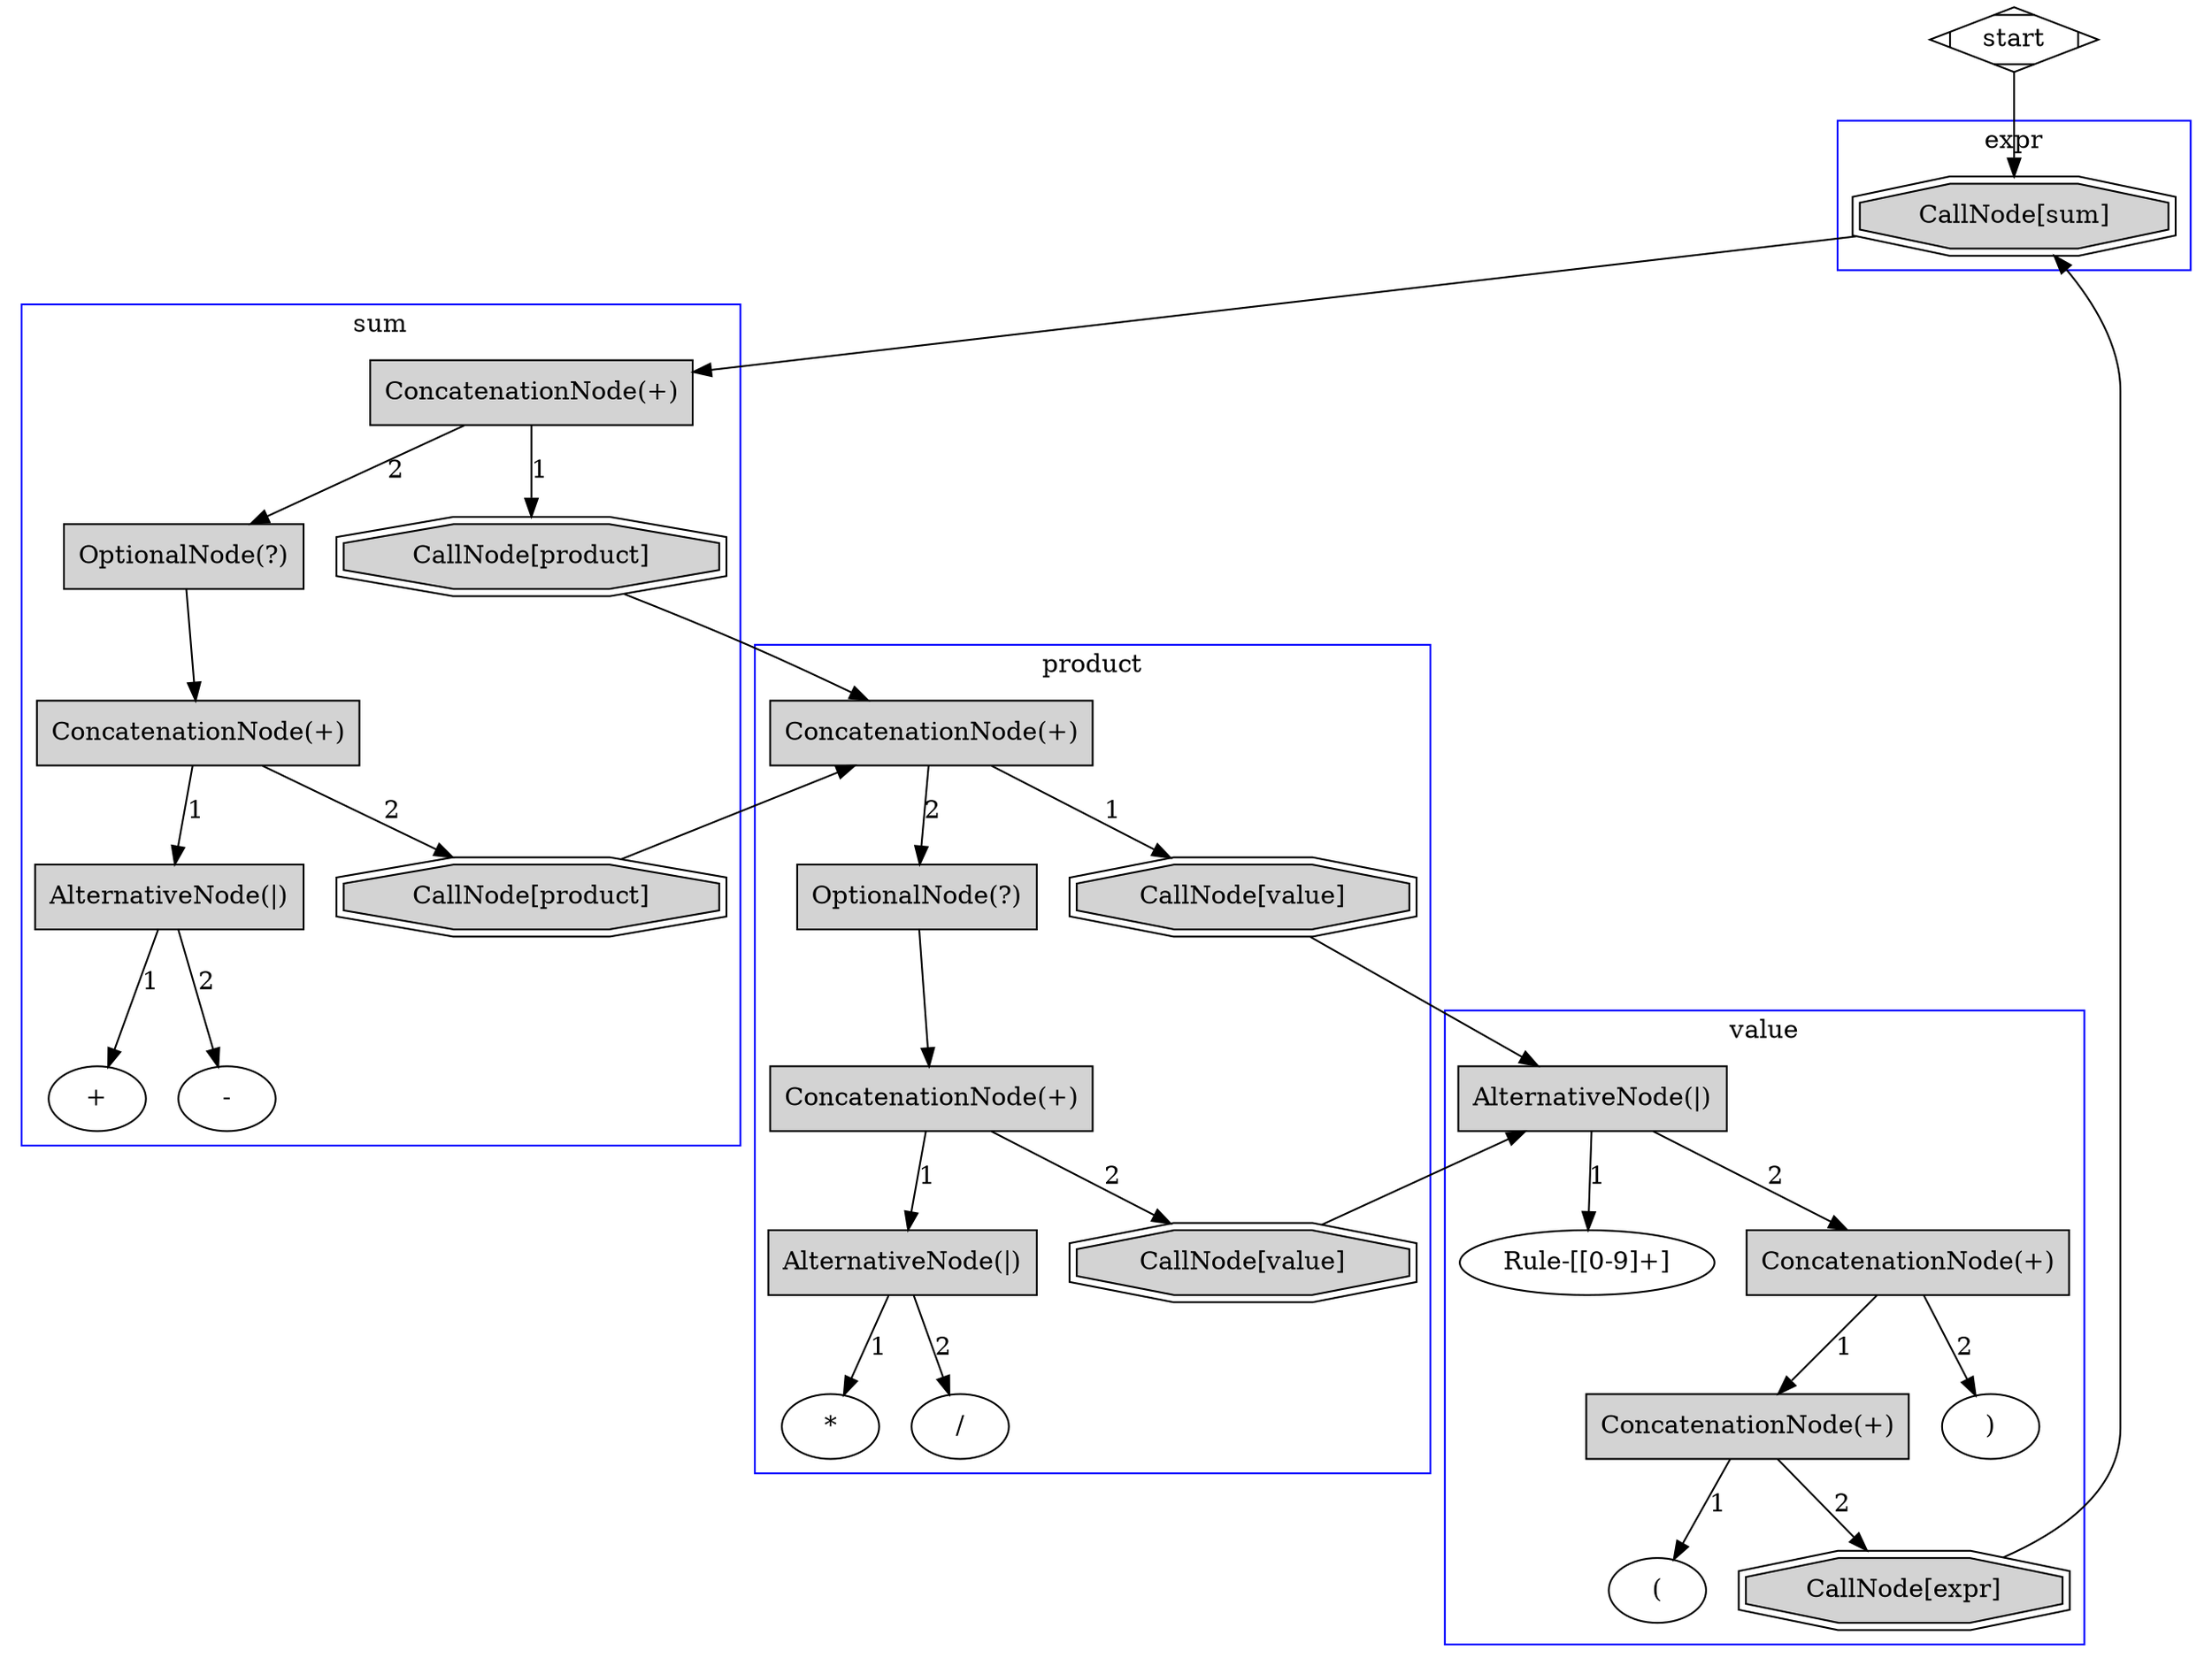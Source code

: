 digraph ParserMap {
	subgraph cluster_value{
		label="value";
		color=blue;
		nodesep=1;
		node [style=filled, nodesep=0.8];
	
		nc3eb00e8ea4d43e8a30dce9c97d55a26 [label="Rule-[[0-9]+]", shape=oval, style=default];
		n676226a1bde74432b01bbef2626f9ba2 [label="(", shape=oval, style=default];
		na9528bf30d5049b4ad7d6ec396623f70 [label="CallNode[expr]", shape=doubleoctagon, style=filled];
		na205d4b89ccc41338bd87260248576cf [label="ConcatenationNode(+)", shape=box, style=filled];
		n048dae121d1e425ebcbca1c141ffab67 [label=")", shape=oval, style=default];
		nd43864d960cd4384a293f7887f760de9 [label="ConcatenationNode(+)", shape=box, style=filled];
		nd6d1d94b1074416d812427707b57c84e [label="AlternativeNode(|)", shape=box, style=filled];
	
		na205d4b89ccc41338bd87260248576cf -> n676226a1bde74432b01bbef2626f9ba2 [label="1",];
		na205d4b89ccc41338bd87260248576cf -> na9528bf30d5049b4ad7d6ec396623f70 [label="2",];
		nd43864d960cd4384a293f7887f760de9 -> na205d4b89ccc41338bd87260248576cf [label="1",];
		nd43864d960cd4384a293f7887f760de9 -> n048dae121d1e425ebcbca1c141ffab67 [label="2",];
		nd6d1d94b1074416d812427707b57c84e -> nc3eb00e8ea4d43e8a30dce9c97d55a26 [label="1",];
		nd6d1d94b1074416d812427707b57c84e -> nd43864d960cd4384a293f7887f760de9 [label="2",];
	}

	subgraph cluster_product{
		label="product";
		color=blue;
		nodesep=1;
		node [style=filled,nodesep=0.8];
	
		nf20d1093365f4959a39f5be1d9752474 [label="CallNode[value]", shape=doubleoctagon, style=filled];
		n7debcee2d55843c3b766f9ed45754f32 [label="*", shape=oval, style=default];
		n252239f549fc4d489827fd0c0b4fa67d [label="/", shape=oval, style=default];
		n3e947e2a5a2d43ae91042b810a4c9f93 [label="AlternativeNode(|)", shape=box, style=filled];
		n6760f97217fa4525a6c6a625010aeb1f [label="CallNode[value]", shape=doubleoctagon, style=filled];
		n29e855c52cca4bae97bd8e36d7ee81cc [label="ConcatenationNode(+)", shape=box, style=filled];
		n79f6c47522c84664bfaa43de821e07e0 [label="OptionalNode(?)", shape=box, style=filled];
		n516795a1fd8f474aba2b7e5a9e475330 [label="ConcatenationNode(+)", shape=box, style=filled];
	
		n3e947e2a5a2d43ae91042b810a4c9f93 -> n7debcee2d55843c3b766f9ed45754f32 [label="1",];
		n3e947e2a5a2d43ae91042b810a4c9f93 -> n252239f549fc4d489827fd0c0b4fa67d [label="2",];
		n29e855c52cca4bae97bd8e36d7ee81cc -> n3e947e2a5a2d43ae91042b810a4c9f93 [label="1",];
		n29e855c52cca4bae97bd8e36d7ee81cc -> n6760f97217fa4525a6c6a625010aeb1f [label="2",];
		n79f6c47522c84664bfaa43de821e07e0 -> n29e855c52cca4bae97bd8e36d7ee81cc;
		n516795a1fd8f474aba2b7e5a9e475330 -> nf20d1093365f4959a39f5be1d9752474 [label="1",];
		n516795a1fd8f474aba2b7e5a9e475330 -> n79f6c47522c84664bfaa43de821e07e0 [label="2",];
	}

	subgraph cluster_sum{
		label="sum";
		color=blue;
		nodesep=1;
		node [style=filled,nodesep=0.8];
		
		n3a948396fbf94420af9b26b58e3d315a [label="CallNode[product]", shape=doubleoctagon, style=filled];
		nc00c7725d25245c38860a1ad901b9241 [label="+", shape=oval, style=default];
		nb0feac0f119c45ffab4dbb0da34ff318 [label="-", shape=oval, style=default];
		n685f5cada9ec4b9d95773dd54d84d647 [label="AlternativeNode(|)", shape=box, style=filled];
		nbb04cbae5bff44ab910567ec08edcfd0 [label="CallNode[product]", shape=doubleoctagon, style=filled];
		nb941a8fc42d24d71b665cc35fa33cfa0 [label="ConcatenationNode(+)", shape=box, style=filled];
		na3a525ae31bc462f83caabb4834936dd [label="OptionalNode(?)", shape=box, style=filled];
		n5617c4862b9f49d4ad67d0299d248d08 [label="ConcatenationNode(+)", shape=box, style=filled];
		
		n685f5cada9ec4b9d95773dd54d84d647 -> nc00c7725d25245c38860a1ad901b9241 [label="1",];
		n685f5cada9ec4b9d95773dd54d84d647 -> nb0feac0f119c45ffab4dbb0da34ff318 [label="2",];
		nb941a8fc42d24d71b665cc35fa33cfa0 -> n685f5cada9ec4b9d95773dd54d84d647 [label="1",];
		nb941a8fc42d24d71b665cc35fa33cfa0 -> nbb04cbae5bff44ab910567ec08edcfd0 [label="2",];
		na3a525ae31bc462f83caabb4834936dd -> nb941a8fc42d24d71b665cc35fa33cfa0;
		n5617c4862b9f49d4ad67d0299d248d08 -> n3a948396fbf94420af9b26b58e3d315a [label="1",];
		n5617c4862b9f49d4ad67d0299d248d08 -> na3a525ae31bc462f83caabb4834936dd [label="2",];
	}

	subgraph cluster_expr{
		label="expr";
		color=blue;
		nodesep=1;
		node [style=filled,nodesep=0.8];
		
		n21070f8dc2c34ebd9e9a9f16657c92df [label="CallNode[sum]", shape=doubleoctagon, style=filled];
	}


	// Call links between rules
	na9528bf30d5049b4ad7d6ec396623f70 -> n21070f8dc2c34ebd9e9a9f16657c92df;
	nf20d1093365f4959a39f5be1d9752474 -> nd6d1d94b1074416d812427707b57c84e;
	n6760f97217fa4525a6c6a625010aeb1f -> nd6d1d94b1074416d812427707b57c84e;
	n3a948396fbf94420af9b26b58e3d315a -> n516795a1fd8f474aba2b7e5a9e475330;
	nbb04cbae5bff44ab910567ec08edcfd0 -> n516795a1fd8f474aba2b7e5a9e475330;
	n21070f8dc2c34ebd9e9a9f16657c92df -> n5617c4862b9f49d4ad67d0299d248d08;


	n98030e637b7d47668794fdec063771c9 [label="start", shape=Mdiamond, style=defult];
	n98030e637b7d47668794fdec063771c9 -> n21070f8dc2c34ebd9e9a9f16657c92df;
}